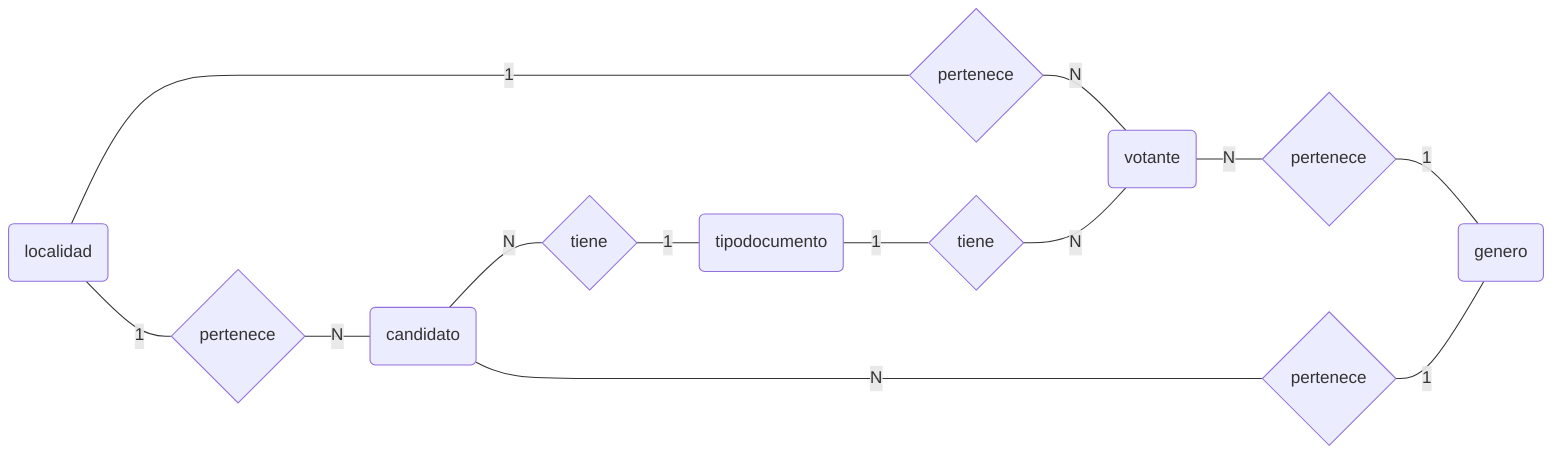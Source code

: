 flowchart LR

V(votante)
TD(tipodocumento)
C(candidato)
L(localidad)
G(genero)
PERLOC{pertenece}
PERLOC1{pertenece}
PERGEN{pertenece}
PERGEN1{pertenece}
TIE{tiene}
TIE1{tiene}


L ---|1| PERLOC1 & PERLOC
PERLOC1 ---|N| V
V ---|N| PERGEN
PERGEN ---|1| G
PERLOC ---|N| C
C ---|N| PERGEN1 & TIE
PERGEN1 ---|1| G
TIE ---|1| TD
TD ---|1| TIE1
TIE1 ---|N|V
